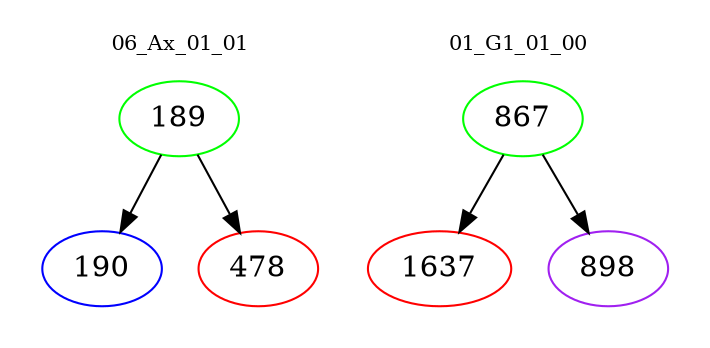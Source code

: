 digraph{
subgraph cluster_0 {
color = white
label = "06_Ax_01_01";
fontsize=10;
T0_189 [label="189", color="green"]
T0_189 -> T0_190 [color="black"]
T0_190 [label="190", color="blue"]
T0_189 -> T0_478 [color="black"]
T0_478 [label="478", color="red"]
}
subgraph cluster_1 {
color = white
label = "01_G1_01_00";
fontsize=10;
T1_867 [label="867", color="green"]
T1_867 -> T1_1637 [color="black"]
T1_1637 [label="1637", color="red"]
T1_867 -> T1_898 [color="black"]
T1_898 [label="898", color="purple"]
}
}
